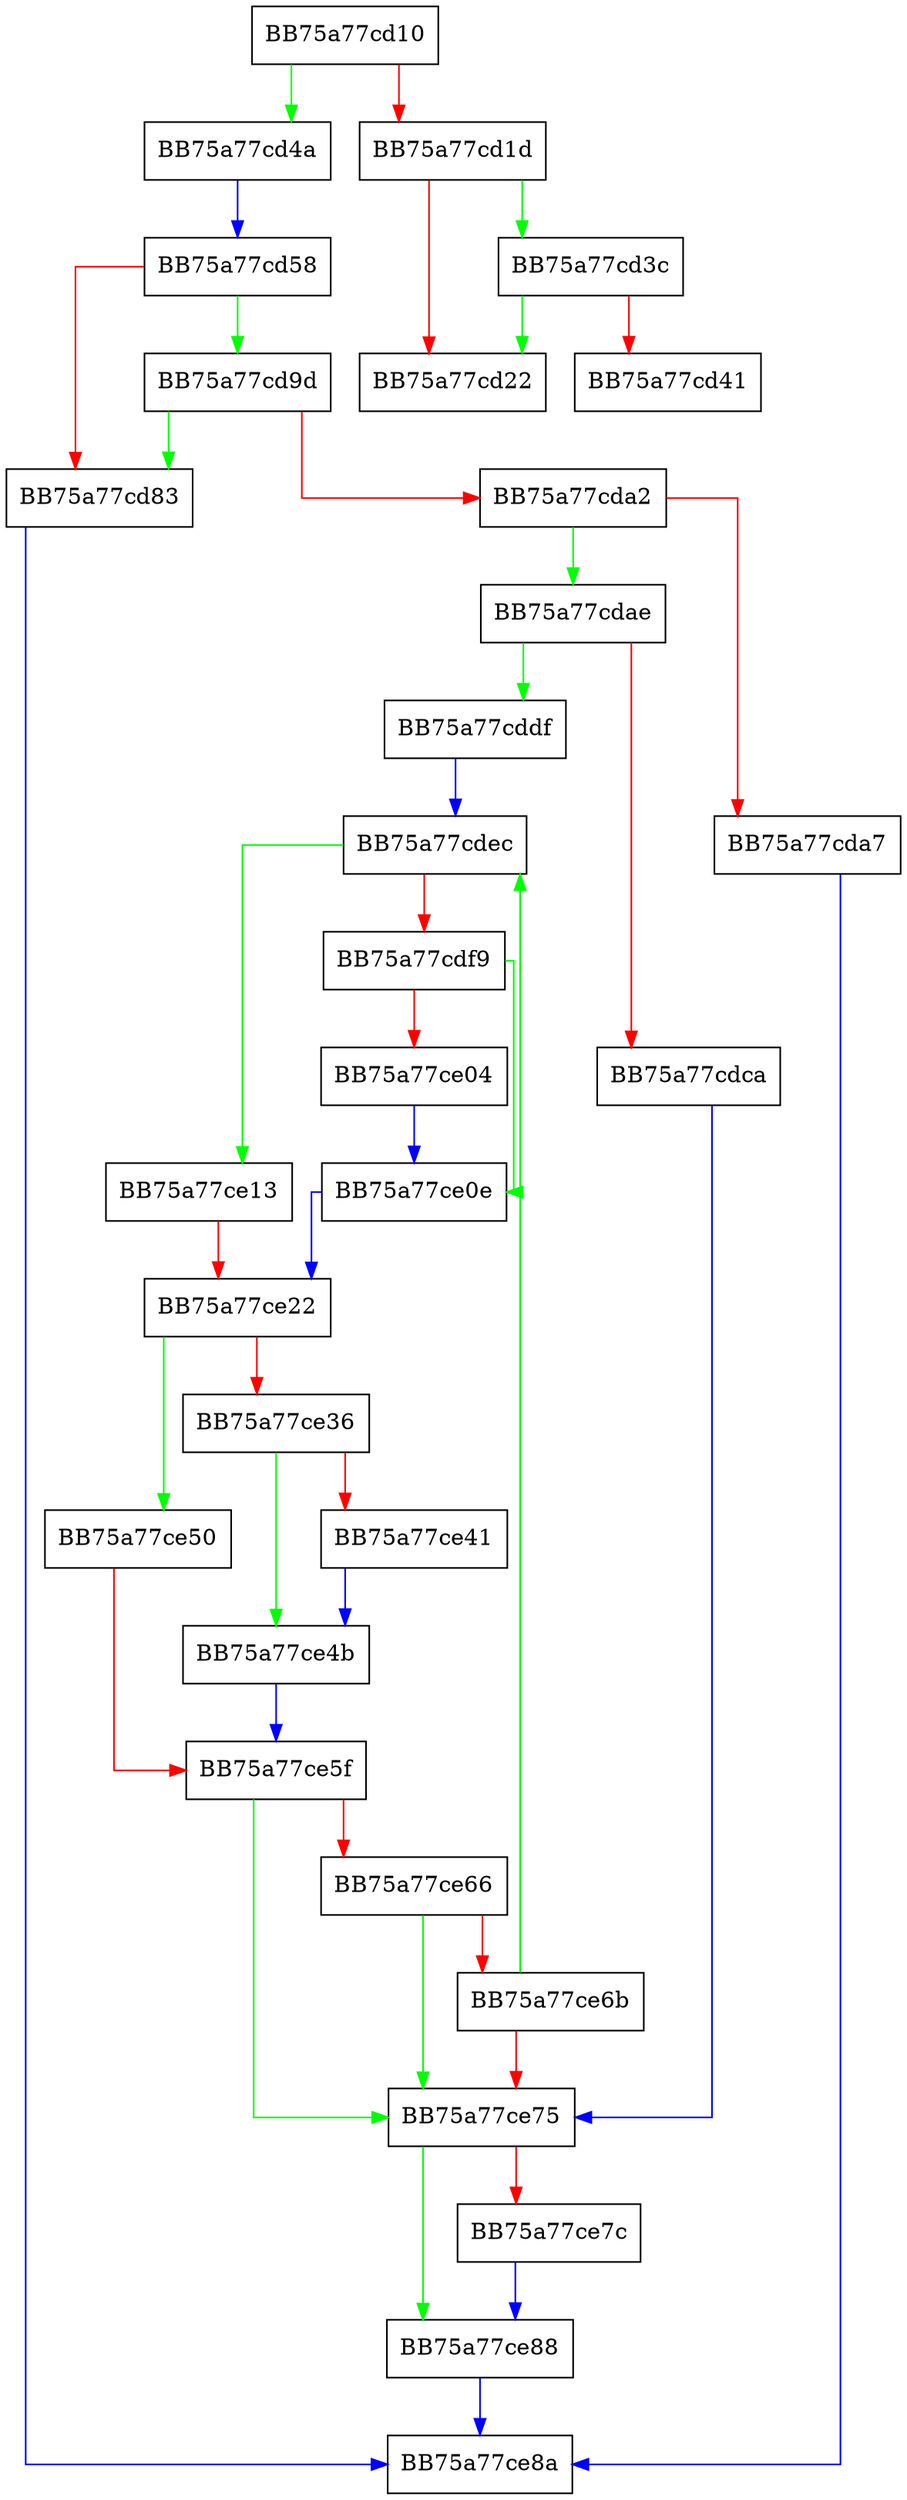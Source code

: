 digraph _wcsnicmp {
  node [shape="box"];
  graph [splines=ortho];
  BB75a77cd10 -> BB75a77cd4a [color="green"];
  BB75a77cd10 -> BB75a77cd1d [color="red"];
  BB75a77cd1d -> BB75a77cd3c [color="green"];
  BB75a77cd1d -> BB75a77cd22 [color="red"];
  BB75a77cd3c -> BB75a77cd22 [color="green"];
  BB75a77cd3c -> BB75a77cd41 [color="red"];
  BB75a77cd4a -> BB75a77cd58 [color="blue"];
  BB75a77cd58 -> BB75a77cd9d [color="green"];
  BB75a77cd58 -> BB75a77cd83 [color="red"];
  BB75a77cd83 -> BB75a77ce8a [color="blue"];
  BB75a77cd9d -> BB75a77cd83 [color="green"];
  BB75a77cd9d -> BB75a77cda2 [color="red"];
  BB75a77cda2 -> BB75a77cdae [color="green"];
  BB75a77cda2 -> BB75a77cda7 [color="red"];
  BB75a77cda7 -> BB75a77ce8a [color="blue"];
  BB75a77cdae -> BB75a77cddf [color="green"];
  BB75a77cdae -> BB75a77cdca [color="red"];
  BB75a77cdca -> BB75a77ce75 [color="blue"];
  BB75a77cddf -> BB75a77cdec [color="blue"];
  BB75a77cdec -> BB75a77ce13 [color="green"];
  BB75a77cdec -> BB75a77cdf9 [color="red"];
  BB75a77cdf9 -> BB75a77ce0e [color="green"];
  BB75a77cdf9 -> BB75a77ce04 [color="red"];
  BB75a77ce04 -> BB75a77ce0e [color="blue"];
  BB75a77ce0e -> BB75a77ce22 [color="blue"];
  BB75a77ce13 -> BB75a77ce22 [color="red"];
  BB75a77ce22 -> BB75a77ce50 [color="green"];
  BB75a77ce22 -> BB75a77ce36 [color="red"];
  BB75a77ce36 -> BB75a77ce4b [color="green"];
  BB75a77ce36 -> BB75a77ce41 [color="red"];
  BB75a77ce41 -> BB75a77ce4b [color="blue"];
  BB75a77ce4b -> BB75a77ce5f [color="blue"];
  BB75a77ce50 -> BB75a77ce5f [color="red"];
  BB75a77ce5f -> BB75a77ce75 [color="green"];
  BB75a77ce5f -> BB75a77ce66 [color="red"];
  BB75a77ce66 -> BB75a77ce75 [color="green"];
  BB75a77ce66 -> BB75a77ce6b [color="red"];
  BB75a77ce6b -> BB75a77cdec [color="green"];
  BB75a77ce6b -> BB75a77ce75 [color="red"];
  BB75a77ce75 -> BB75a77ce88 [color="green"];
  BB75a77ce75 -> BB75a77ce7c [color="red"];
  BB75a77ce7c -> BB75a77ce88 [color="blue"];
  BB75a77ce88 -> BB75a77ce8a [color="blue"];
}